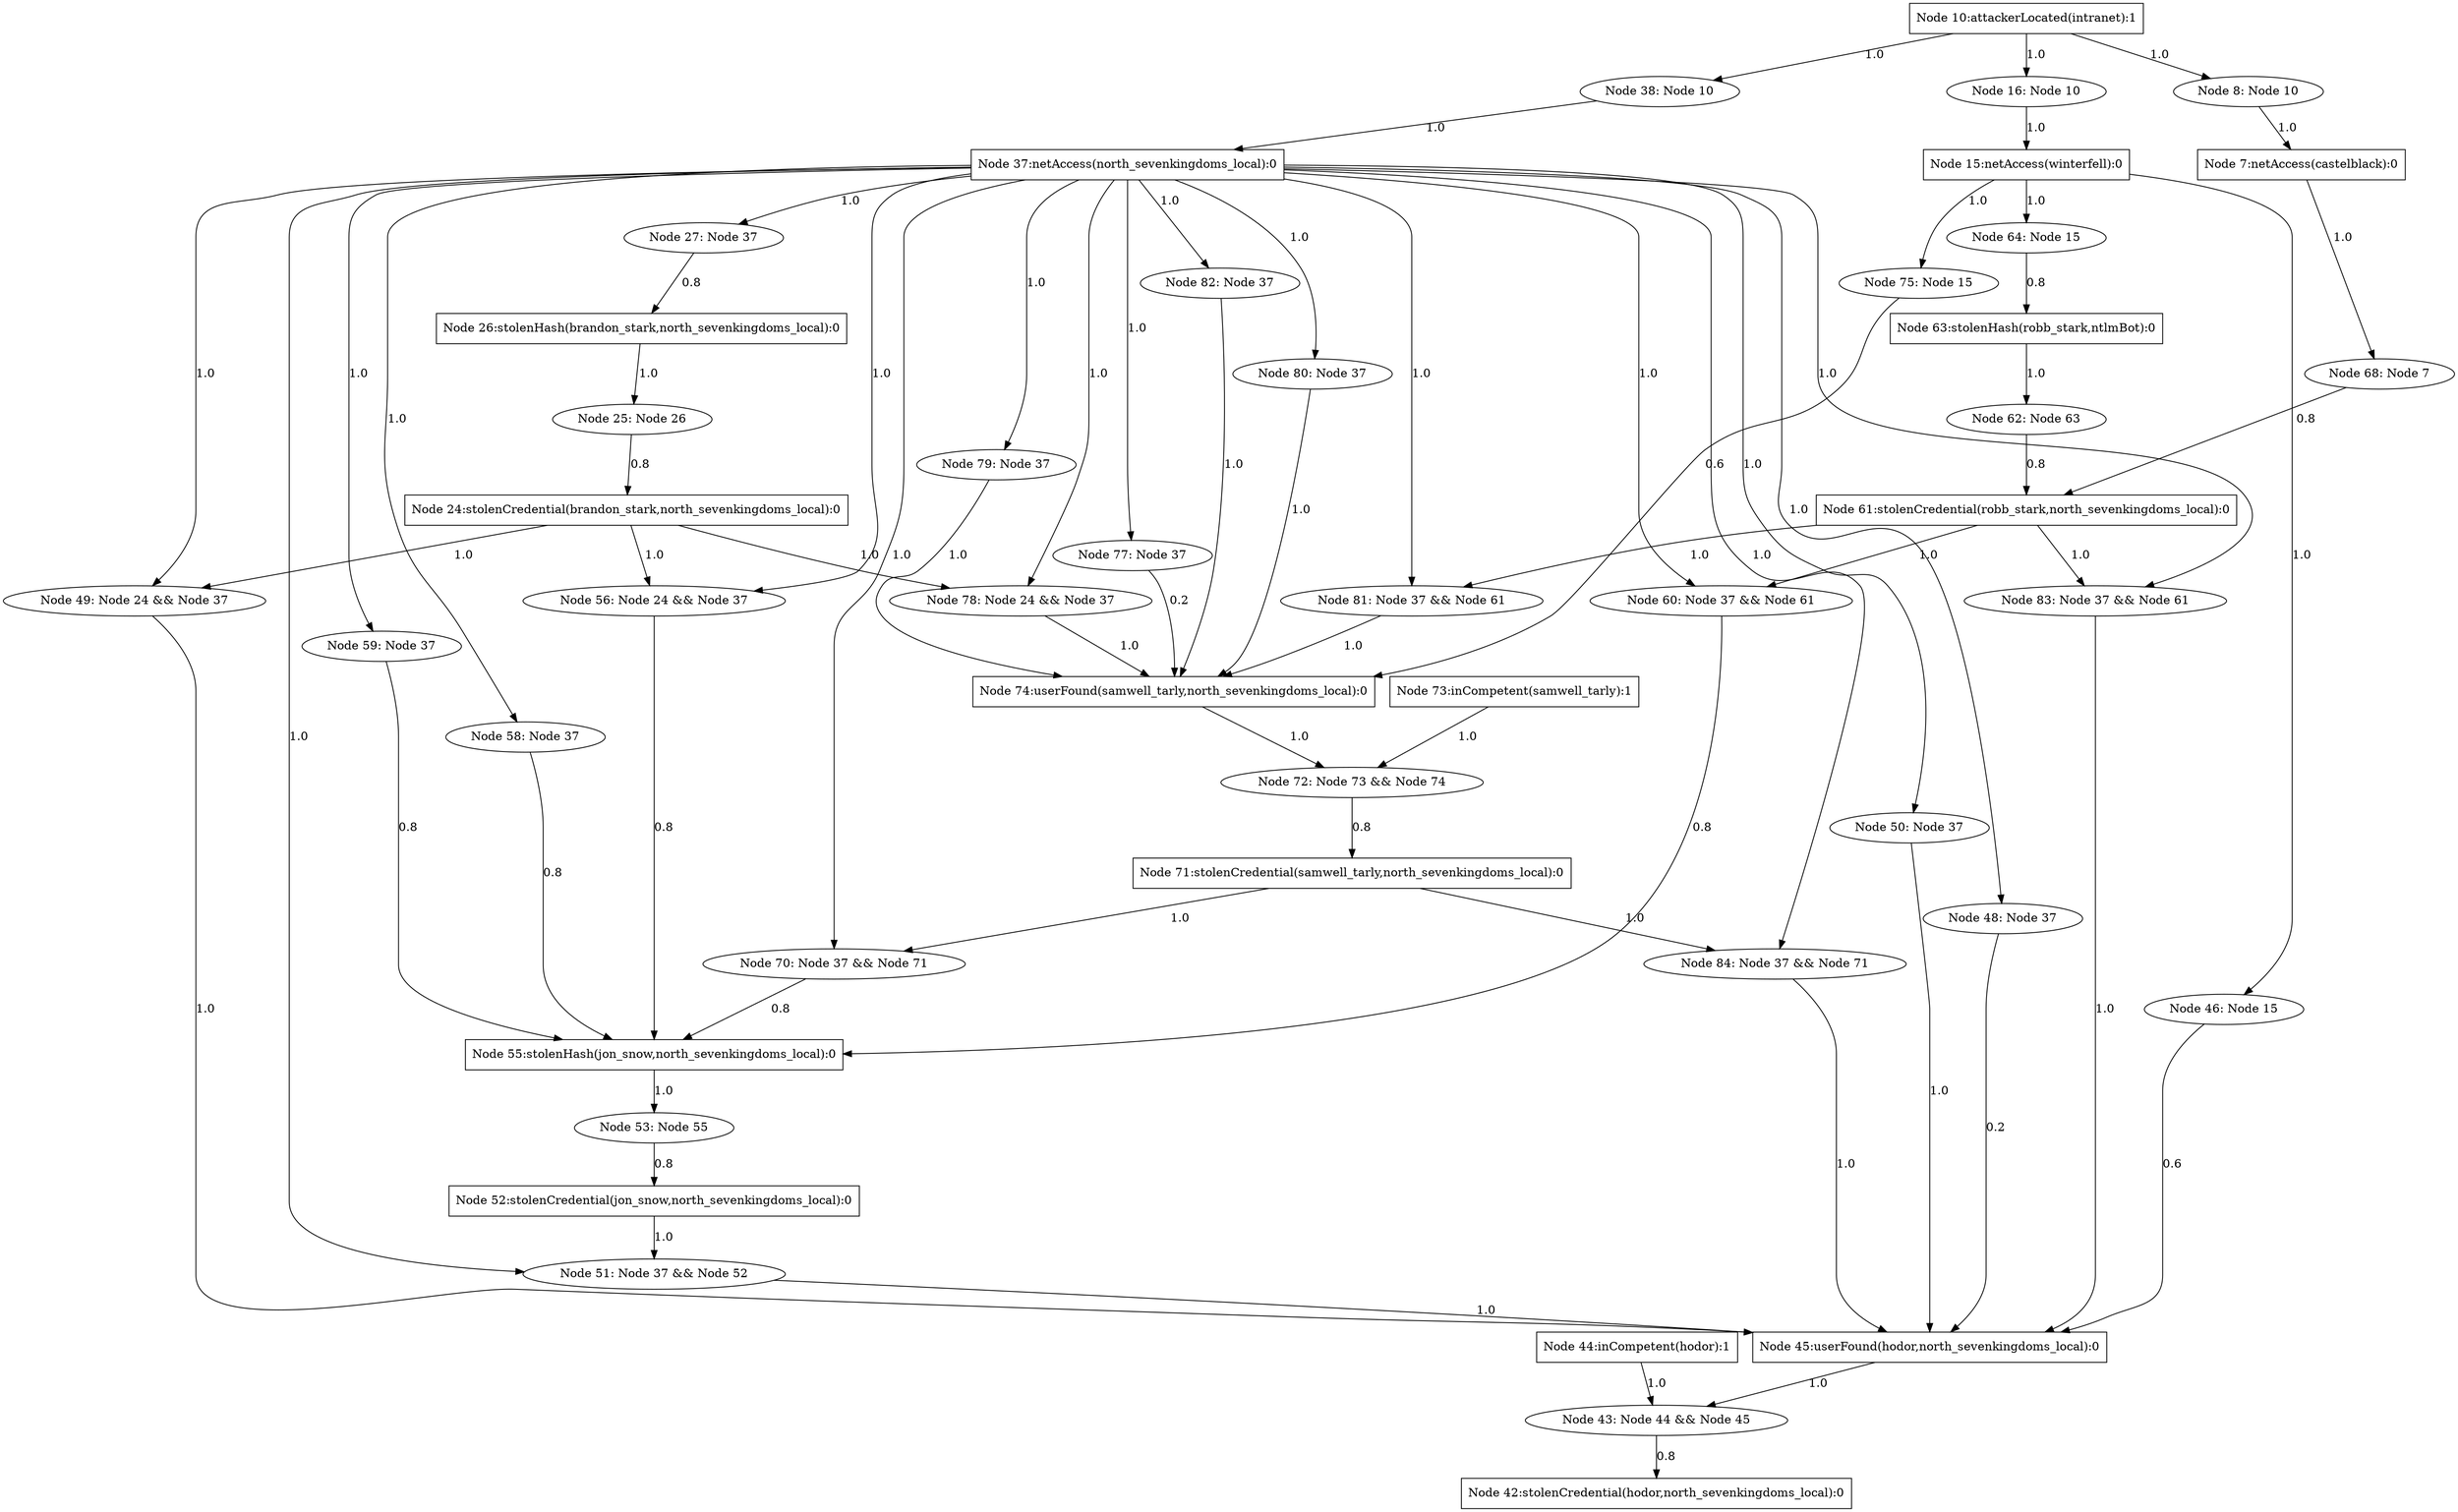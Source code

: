 strict digraph G {
  1 [ label="Node 84: Node 37 && Node 71" shape="ellipse" nodeType="AND" probArray="1.0 1.0" ];
  2 [ label="Node 83: Node 37 && Node 61" shape="ellipse" nodeType="AND" probArray="1.0 1.0" ];
  3 [ label="Node 82: Node 37" shape="ellipse" nodeType="AND" probArray="1.0" ];
  4 [ label="Node 81: Node 37 && Node 61" shape="ellipse" nodeType="AND" probArray="1.0 1.0" ];
  5 [ label="Node 80: Node 37" shape="ellipse" nodeType="AND" probArray="1.0" ];
  6 [ label="Node 79: Node 37" shape="ellipse" nodeType="AND" probArray="1.0" ];
  7 [ label="Node 78: Node 24 && Node 37" shape="ellipse" nodeType="AND" probArray="1.0 1.0" ];
  8 [ label="Node 77: Node 37" shape="ellipse" nodeType="AND" probArray="1.0" ];
  9 [ label="Node 75: Node 15" shape="ellipse" nodeType="AND" probArray="1.0" ];
  10 [ label="Node 74:userFound(samwell_tarly,north_sevenkingdoms_local):0" shape="box" nodeType="OR" probArray="0.6 0.2 1.0 1.0 1.0 1.0 1.0" ];
  11 [ label="Node 73:inCompetent(samwell_tarly):1" shape="box" nodeType="AND" probArray="1.0" ];
  12 [ label="Node 72: Node 73 && Node 74" shape="ellipse" nodeType="AND" probArray="1.0 1.0" ];
  13 [ label="Node 71:stolenCredential(samwell_tarly,north_sevenkingdoms_local):0" shape="box" nodeType="OR" probArray="0.8" ];
  14 [ label="Node 70: Node 37 && Node 71" shape="ellipse" nodeType="AND" probArray="1.0 1.0" ];
  15 [ label="Node 68: Node 7" shape="ellipse" nodeType="AND" probArray="1.0" ];
  16 [ label="Node 64: Node 15" shape="ellipse" nodeType="AND" probArray="1.0" ];
  17 [ label="Node 63:stolenHash(robb_stark,ntlmBot):0" shape="box" nodeType="OR" probArray="0.8" ];
  18 [ label="Node 62: Node 63" shape="ellipse" nodeType="AND" probArray="1.0" ];
  19 [ label="Node 61:stolenCredential(robb_stark,north_sevenkingdoms_local):0" shape="box" nodeType="OR" probArray="0.8 0.8" ];
  20 [ label="Node 60: Node 37 && Node 61" shape="ellipse" nodeType="AND" probArray="1.0 1.0" ];
  21 [ label="Node 59: Node 37" shape="ellipse" nodeType="AND" probArray="1.0" ];
  22 [ label="Node 58: Node 37" shape="ellipse" nodeType="AND" probArray="1.0" ];
  23 [ label="Node 56: Node 24 && Node 37" shape="ellipse" nodeType="AND" probArray="1.0 1.0" ];
  24 [ label="Node 55:stolenHash(jon_snow,north_sevenkingdoms_local):0" shape="box" nodeType="OR" probArray="0.8 0.8 0.8 0.8 0.8" ];
  25 [ label="Node 53: Node 55" shape="ellipse" nodeType="AND" probArray="1.0" ];
  26 [ label="Node 52:stolenCredential(jon_snow,north_sevenkingdoms_local):0" shape="box" nodeType="OR" probArray="0.8" ];
  27 [ label="Node 51: Node 37 && Node 52" shape="ellipse" nodeType="AND" probArray="1.0 1.0" ];
  28 [ label="Node 50: Node 37" shape="ellipse" nodeType="AND" probArray="1.0" ];
  29 [ label="Node 49: Node 24 && Node 37" shape="ellipse" nodeType="AND" probArray="1.0 1.0" ];
  30 [ label="Node 48: Node 37" shape="ellipse" nodeType="AND" probArray="1.0" ];
  31 [ label="Node 46: Node 15" shape="ellipse" nodeType="AND" probArray="1.0" ];
  32 [ label="Node 45:userFound(hodor,north_sevenkingdoms_local):0" shape="box" nodeType="OR" probArray="0.6 0.2 1.0 1.0 1.0 1.0 1.0" ];
  33 [ label="Node 44:inCompetent(hodor):1" shape="box" nodeType="AND" probArray="1.0" ];
  34 [ label="Node 43: Node 44 && Node 45" shape="ellipse" nodeType="AND" probArray="1.0 1.0" ];
  35 [ label="Node 42:stolenCredential(hodor,north_sevenkingdoms_local):0" shape="box" nodeType="OR" probArray="0.8" ];
  36 [ label="Node 38: Node 10" shape="ellipse" nodeType="AND" probArray="1.0" ];
  37 [ label="Node 37:netAccess(north_sevenkingdoms_local):0" shape="box" nodeType="OR" probArray="1.0" ];
  38 [ label="Node 27: Node 37" shape="ellipse" nodeType="AND" probArray="1.0" ];
  39 [ label="Node 26:stolenHash(brandon_stark,north_sevenkingdoms_local):0" shape="box" nodeType="OR" probArray="0.8" ];
  40 [ label="Node 25: Node 26" shape="ellipse" nodeType="AND" probArray="1.0" ];
  41 [ label="Node 24:stolenCredential(brandon_stark,north_sevenkingdoms_local):0" shape="box" nodeType="OR" probArray="0.8" ];
  42 [ label="Node 16: Node 10" shape="ellipse" nodeType="AND" probArray="1.0" ];
  43 [ label="Node 15:netAccess(winterfell):0" shape="box" nodeType="OR" probArray="1.0" ];
  44 [ label="Node 10:attackerLocated(intranet):1" shape="box" nodeType="AND" probArray="1.0" ];
  45 [ label="Node 8: Node 10" shape="ellipse" nodeType="AND" probArray="1.0" ];
  46 [ label="Node 7:netAccess(castelblack):0" shape="box" nodeType="OR" probArray="1.0" ];
  46 -> 15 [ label="1.0" color="black" ];
  45 -> 46 [ label="1.0" color="black" ];
  44 -> 45 [ label="1.0" color="black" ];
  44 -> 42 [ label="1.0" color="black" ];
  44 -> 36 [ label="1.0" color="black" ];
  43 -> 31 [ label="1.0" color="black" ];
  43 -> 16 [ label="1.0" color="black" ];
  43 -> 9 [ label="1.0" color="black" ];
  42 -> 43 [ label="1.0" color="black" ];
  41 -> 29 [ label="1.0" color="black" ];
  41 -> 23 [ label="1.0" color="black" ];
  41 -> 7 [ label="1.0" color="black" ];
  40 -> 41 [ label="0.8" color="black" ];
  39 -> 40 [ label="1.0" color="black" ];
  38 -> 39 [ label="0.8" color="black" ];
  37 -> 30 [ label="1.0" color="black" ];
  37 -> 29 [ label="1.0" color="black" ];
  37 -> 28 [ label="1.0" color="black" ];
  37 -> 27 [ label="1.0" color="black" ];
  37 -> 23 [ label="1.0" color="black" ];
  37 -> 22 [ label="1.0" color="black" ];
  37 -> 21 [ label="1.0" color="black" ];
  37 -> 20 [ label="1.0" color="black" ];
  37 -> 8 [ label="1.0" color="black" ];
  37 -> 7 [ label="1.0" color="black" ];
  37 -> 6 [ label="1.0" color="black" ];
  37 -> 5 [ label="1.0" color="black" ];
  37 -> 4 [ label="1.0" color="black" ];
  37 -> 3 [ label="1.0" color="black" ];
  37 -> 14 [ label="1.0" color="black" ];
  37 -> 2 [ label="1.0" color="black" ];
  37 -> 1 [ label="1.0" color="black" ];
  37 -> 38 [ label="1.0" color="black" ];
  36 -> 37 [ label="1.0" color="black" ];
  34 -> 35 [ label="0.8" color="black" ];
  33 -> 34 [ label="1.0" color="black" ];
  32 -> 34 [ label="1.0" color="black" ];
  31 -> 32 [ label="0.6" color="black" ];
  30 -> 32 [ label="0.2" color="black" ];
  29 -> 32 [ label="1.0" color="black" ];
  28 -> 32 [ label="1.0" color="black" ];
  27 -> 32 [ label="1.0" color="black" ];
  26 -> 27 [ label="1.0" color="black" ];
  25 -> 26 [ label="0.8" color="black" ];
  24 -> 25 [ label="1.0" color="black" ];
  23 -> 24 [ label="0.8" color="black" ];
  22 -> 24 [ label="0.8" color="black" ];
  21 -> 24 [ label="0.8" color="black" ];
  20 -> 24 [ label="0.8" color="black" ];
  19 -> 20 [ label="1.0" color="black" ];
  19 -> 4 [ label="1.0" color="black" ];
  19 -> 2 [ label="1.0" color="black" ];
  18 -> 19 [ label="0.8" color="black" ];
  17 -> 18 [ label="1.0" color="black" ];
  16 -> 17 [ label="0.8" color="black" ];
  15 -> 19 [ label="0.8" color="black" ];
  14 -> 24 [ label="0.8" color="black" ];
  13 -> 14 [ label="1.0" color="black" ];
  13 -> 1 [ label="1.0" color="black" ];
  12 -> 13 [ label="0.8" color="black" ];
  11 -> 12 [ label="1.0" color="black" ];
  10 -> 12 [ label="1.0" color="black" ];
  9 -> 10 [ label="0.6" color="black" ];
  8 -> 10 [ label="0.2" color="black" ];
  7 -> 10 [ label="1.0" color="black" ];
  6 -> 10 [ label="1.0" color="black" ];
  5 -> 10 [ label="1.0" color="black" ];
  4 -> 10 [ label="1.0" color="black" ];
  3 -> 10 [ label="1.0" color="black" ];
  2 -> 32 [ label="1.0" color="black" ];
  1 -> 32 [ label="1.0" color="black" ];
}
